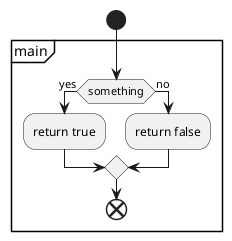 @startuml example

start

partition main

if (something) then (yes)
    :return true;
else (no)
    :return false;
endif

end

@enduml
